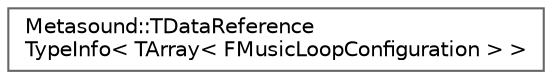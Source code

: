 digraph "Graphical Class Hierarchy"
{
 // INTERACTIVE_SVG=YES
 // LATEX_PDF_SIZE
  bgcolor="transparent";
  edge [fontname=Helvetica,fontsize=10,labelfontname=Helvetica,labelfontsize=10];
  node [fontname=Helvetica,fontsize=10,shape=box,height=0.2,width=0.4];
  rankdir="LR";
  Node0 [id="Node000000",label="Metasound::TDataReference\lTypeInfo\< TArray\< FMusicLoopConfiguration \> \>",height=0.2,width=0.4,color="grey40", fillcolor="white", style="filled",URL="$d0/dde/struct_1_1Metasound_1_1TDataReferenceTypeInfo_3_01TArray_3_01FMusicLoopConfiguration_01_4_01_4.html",tooltip=" "];
}

